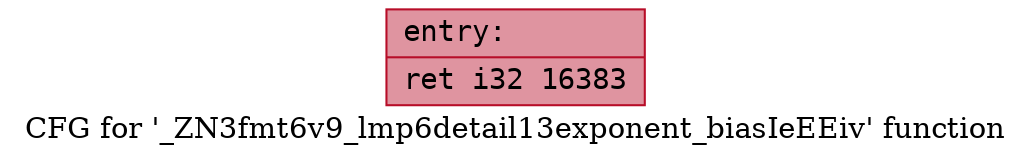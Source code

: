 digraph "CFG for '_ZN3fmt6v9_lmp6detail13exponent_biasIeEEiv' function" {
	label="CFG for '_ZN3fmt6v9_lmp6detail13exponent_biasIeEEiv' function";

	Node0x55fec333eaf0 [shape=record,color="#b70d28ff", style=filled, fillcolor="#b70d2870" fontname="Courier",label="{entry:\l|  ret i32 16383\l}"];
}
